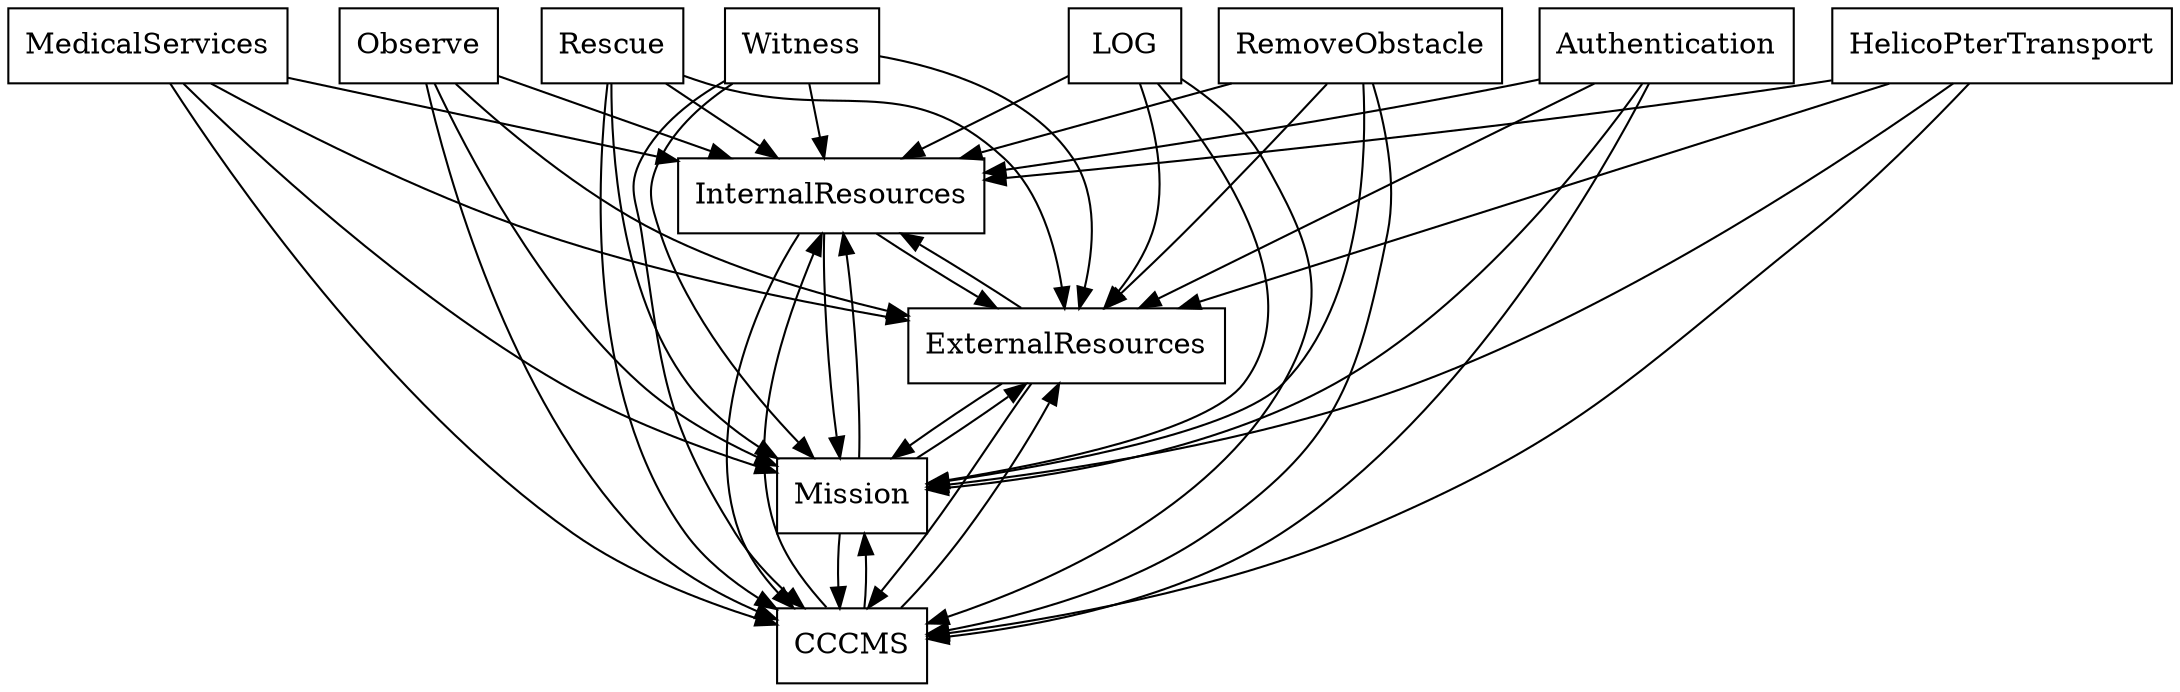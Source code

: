 digraph{
graph [rankdir=TB];
node [shape=box];
edge [arrowhead=normal];
0[label="Rescue",]
1[label="InternalResources",]
2[label="ExternalResources",]
3[label="Witness",]
4[label="CCCMS",]
5[label="MedicalServices",]
6[label="Mission",]
7[label="Observe",]
8[label="LOG",]
9[label="RemoveObstacle",]
10[label="Authentication",]
11[label="HelicoPterTransport",]
0->1[label="",]
0->2[label="",]
0->4[label="",]
0->6[label="",]
1->2[label="",]
1->4[label="",]
1->6[label="",]
2->1[label="",]
2->4[label="",]
2->6[label="",]
3->1[label="",]
3->2[label="",]
3->4[label="",]
3->6[label="",]
4->1[label="",]
4->2[label="",]
4->6[label="",]
5->1[label="",]
5->2[label="",]
5->4[label="",]
5->6[label="",]
6->1[label="",]
6->2[label="",]
6->4[label="",]
7->1[label="",]
7->2[label="",]
7->4[label="",]
7->6[label="",]
8->1[label="",]
8->2[label="",]
8->4[label="",]
8->6[label="",]
9->1[label="",]
9->2[label="",]
9->4[label="",]
9->6[label="",]
10->1[label="",]
10->2[label="",]
10->4[label="",]
10->6[label="",]
11->1[label="",]
11->2[label="",]
11->4[label="",]
11->6[label="",]
}
